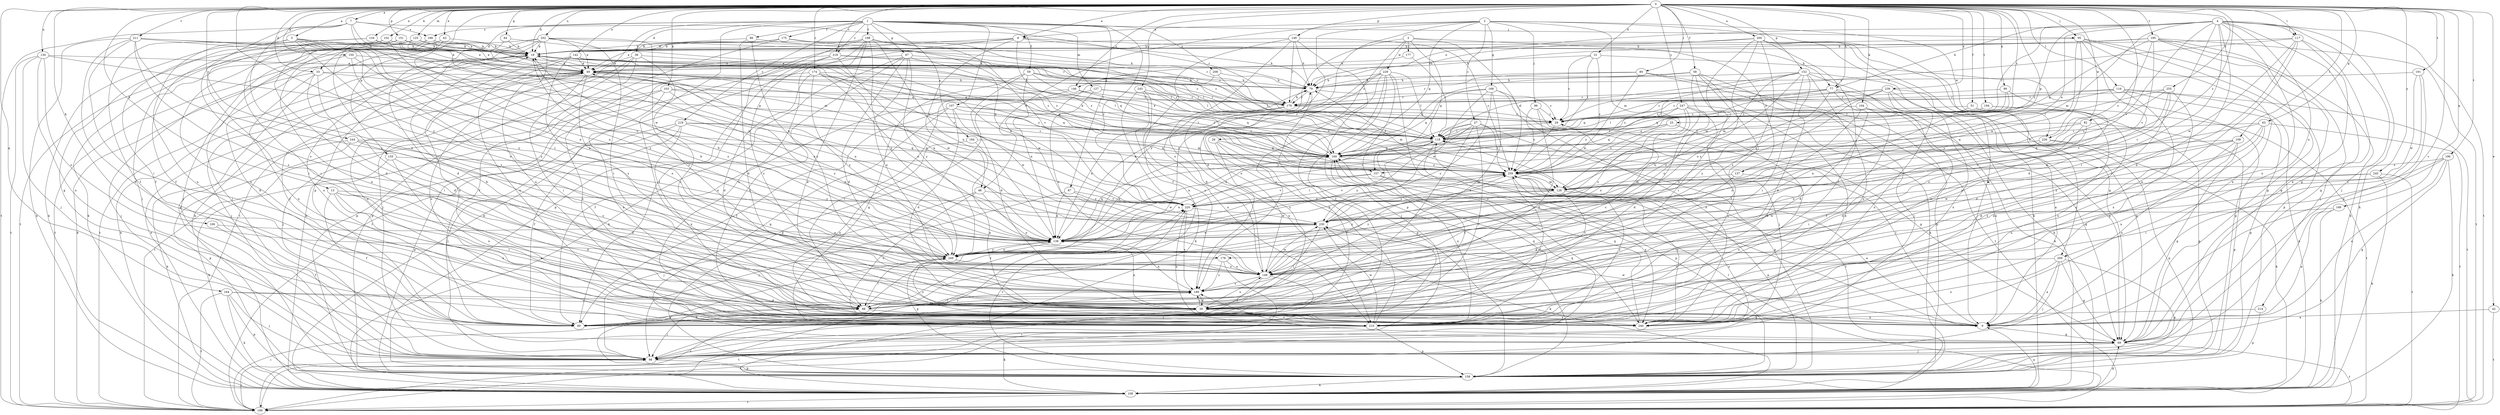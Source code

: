 strict digraph  {
0;
1;
2;
3;
4;
5;
7;
8;
9;
13;
19;
25;
27;
28;
29;
31;
33;
38;
39;
42;
43;
48;
49;
51;
58;
59;
60;
63;
64;
67;
69;
77;
79;
80;
82;
86;
87;
88;
95;
96;
98;
99;
102;
103;
104;
106;
107;
108;
109;
116;
117;
118;
125;
127;
128;
130;
134;
137;
138;
142;
146;
148;
149;
150;
151;
152;
155;
157;
158;
164;
166;
168;
169;
174;
175;
177;
178;
179;
184;
188;
189;
191;
194;
195;
196;
198;
199;
200;
202;
208;
209;
210;
211;
214;
218;
219;
220;
226;
229;
230;
239;
240;
243;
244;
245;
247;
249;
255;
259;
0 -> 5  [label=a];
0 -> 7  [label=a];
0 -> 8  [label=a];
0 -> 13  [label=b];
0 -> 19  [label=b];
0 -> 25  [label=c];
0 -> 31  [label=d];
0 -> 33  [label=d];
0 -> 42  [label=e];
0 -> 43  [label=e];
0 -> 51  [label=f];
0 -> 58  [label=f];
0 -> 63  [label=g];
0 -> 64  [label=g];
0 -> 77  [label=h];
0 -> 80  [label=i];
0 -> 82  [label=i];
0 -> 95  [label=j];
0 -> 99  [label=k];
0 -> 102  [label=k];
0 -> 103  [label=k];
0 -> 104  [label=k];
0 -> 106  [label=k];
0 -> 109  [label=l];
0 -> 116  [label=l];
0 -> 117  [label=l];
0 -> 125  [label=m];
0 -> 130  [label=n];
0 -> 134  [label=n];
0 -> 142  [label=o];
0 -> 146  [label=o];
0 -> 149  [label=p];
0 -> 150  [label=p];
0 -> 151  [label=p];
0 -> 152  [label=p];
0 -> 155  [label=p];
0 -> 157  [label=p];
0 -> 164  [label=q];
0 -> 166  [label=q];
0 -> 174  [label=r];
0 -> 191  [label=t];
0 -> 194  [label=t];
0 -> 195  [label=t];
0 -> 196  [label=t];
0 -> 200  [label=u];
0 -> 202  [label=u];
0 -> 211  [label=v];
0 -> 214  [label=v];
0 -> 218  [label=v];
0 -> 226  [label=w];
0 -> 239  [label=x];
0 -> 243  [label=y];
0 -> 244  [label=y];
0 -> 245  [label=y];
0 -> 247  [label=y];
0 -> 249  [label=y];
0 -> 255  [label=z];
0 -> 259  [label=z];
1 -> 33  [label=d];
1 -> 38  [label=d];
1 -> 59  [label=f];
1 -> 67  [label=g];
1 -> 86  [label=i];
1 -> 87  [label=i];
1 -> 88  [label=i];
1 -> 95  [label=j];
1 -> 107  [label=k];
1 -> 127  [label=m];
1 -> 175  [label=r];
1 -> 184  [label=s];
1 -> 188  [label=s];
1 -> 198  [label=t];
1 -> 199  [label=t];
1 -> 208  [label=u];
1 -> 218  [label=v];
1 -> 219  [label=v];
1 -> 220  [label=v];
2 -> 8  [label=a];
2 -> 27  [label=c];
2 -> 39  [label=d];
2 -> 48  [label=e];
2 -> 88  [label=i];
2 -> 96  [label=j];
2 -> 128  [label=m];
2 -> 168  [label=q];
2 -> 169  [label=q];
2 -> 209  [label=u];
2 -> 226  [label=w];
3 -> 28  [label=c];
3 -> 137  [label=n];
3 -> 157  [label=p];
3 -> 177  [label=r];
3 -> 229  [label=w];
3 -> 249  [label=y];
3 -> 259  [label=z];
4 -> 39  [label=d];
4 -> 69  [label=g];
4 -> 77  [label=h];
4 -> 88  [label=i];
4 -> 98  [label=j];
4 -> 108  [label=k];
4 -> 117  [label=l];
4 -> 118  [label=l];
4 -> 128  [label=m];
4 -> 137  [label=n];
4 -> 146  [label=o];
4 -> 178  [label=r];
4 -> 199  [label=t];
4 -> 209  [label=u];
4 -> 220  [label=v];
4 -> 240  [label=x];
4 -> 259  [label=z];
5 -> 19  [label=b];
5 -> 60  [label=f];
5 -> 138  [label=n];
5 -> 148  [label=o];
5 -> 157  [label=p];
5 -> 178  [label=r];
5 -> 210  [label=u];
5 -> 249  [label=y];
7 -> 128  [label=m];
7 -> 148  [label=o];
7 -> 179  [label=r];
7 -> 188  [label=s];
7 -> 189  [label=s];
7 -> 199  [label=t];
7 -> 230  [label=w];
8 -> 19  [label=b];
8 -> 48  [label=e];
8 -> 77  [label=h];
8 -> 79  [label=h];
8 -> 108  [label=k];
8 -> 199  [label=t];
8 -> 259  [label=z];
9 -> 69  [label=g];
9 -> 118  [label=l];
9 -> 230  [label=w];
9 -> 249  [label=y];
13 -> 9  [label=a];
13 -> 39  [label=d];
13 -> 60  [label=f];
13 -> 88  [label=i];
13 -> 220  [label=v];
13 -> 240  [label=x];
19 -> 49  [label=e];
19 -> 118  [label=l];
19 -> 199  [label=t];
19 -> 210  [label=u];
19 -> 249  [label=y];
25 -> 39  [label=d];
25 -> 118  [label=l];
25 -> 169  [label=q];
25 -> 259  [label=z];
27 -> 60  [label=f];
27 -> 88  [label=i];
27 -> 118  [label=l];
27 -> 138  [label=n];
27 -> 158  [label=p];
27 -> 249  [label=y];
27 -> 259  [label=z];
28 -> 60  [label=f];
28 -> 98  [label=j];
28 -> 169  [label=q];
28 -> 189  [label=s];
29 -> 118  [label=l];
29 -> 220  [label=v];
31 -> 29  [label=c];
31 -> 49  [label=e];
31 -> 118  [label=l];
31 -> 158  [label=p];
31 -> 259  [label=z];
33 -> 39  [label=d];
33 -> 79  [label=h];
33 -> 88  [label=i];
33 -> 98  [label=j];
33 -> 169  [label=q];
33 -> 240  [label=x];
38 -> 49  [label=e];
38 -> 60  [label=f];
38 -> 88  [label=i];
38 -> 98  [label=j];
38 -> 118  [label=l];
38 -> 158  [label=p];
39 -> 60  [label=f];
39 -> 138  [label=n];
39 -> 148  [label=o];
39 -> 189  [label=s];
39 -> 199  [label=t];
39 -> 210  [label=u];
42 -> 9  [label=a];
42 -> 199  [label=t];
43 -> 9  [label=a];
43 -> 19  [label=b];
43 -> 98  [label=j];
48 -> 98  [label=j];
48 -> 148  [label=o];
48 -> 210  [label=u];
48 -> 220  [label=v];
49 -> 60  [label=f];
49 -> 79  [label=h];
49 -> 88  [label=i];
49 -> 98  [label=j];
49 -> 108  [label=k];
49 -> 118  [label=l];
49 -> 138  [label=n];
49 -> 148  [label=o];
49 -> 210  [label=u];
49 -> 259  [label=z];
51 -> 29  [label=c];
51 -> 138  [label=n];
51 -> 158  [label=p];
51 -> 240  [label=x];
58 -> 60  [label=f];
58 -> 79  [label=h];
58 -> 88  [label=i];
58 -> 108  [label=k];
58 -> 148  [label=o];
58 -> 169  [label=q];
58 -> 199  [label=t];
59 -> 39  [label=d];
59 -> 69  [label=g];
59 -> 79  [label=h];
59 -> 118  [label=l];
59 -> 230  [label=w];
59 -> 259  [label=z];
60 -> 19  [label=b];
63 -> 39  [label=d];
63 -> 118  [label=l];
63 -> 199  [label=t];
63 -> 210  [label=u];
63 -> 220  [label=v];
63 -> 249  [label=y];
64 -> 19  [label=b];
64 -> 39  [label=d];
64 -> 259  [label=z];
67 -> 39  [label=d];
67 -> 49  [label=e];
67 -> 108  [label=k];
67 -> 118  [label=l];
67 -> 148  [label=o];
67 -> 210  [label=u];
67 -> 220  [label=v];
67 -> 249  [label=y];
69 -> 98  [label=j];
69 -> 189  [label=s];
69 -> 199  [label=t];
77 -> 29  [label=c];
77 -> 39  [label=d];
77 -> 69  [label=g];
77 -> 108  [label=k];
77 -> 118  [label=l];
77 -> 148  [label=o];
77 -> 179  [label=r];
79 -> 29  [label=c];
79 -> 158  [label=p];
79 -> 179  [label=r];
80 -> 79  [label=h];
80 -> 98  [label=j];
80 -> 158  [label=p];
80 -> 179  [label=r];
80 -> 230  [label=w];
82 -> 39  [label=d];
82 -> 118  [label=l];
82 -> 148  [label=o];
82 -> 158  [label=p];
82 -> 169  [label=q];
86 -> 19  [label=b];
86 -> 29  [label=c];
86 -> 39  [label=d];
86 -> 148  [label=o];
87 -> 98  [label=j];
87 -> 138  [label=n];
87 -> 220  [label=v];
87 -> 230  [label=w];
88 -> 9  [label=a];
88 -> 19  [label=b];
88 -> 98  [label=j];
88 -> 220  [label=v];
88 -> 240  [label=x];
95 -> 9  [label=a];
95 -> 19  [label=b];
95 -> 39  [label=d];
95 -> 69  [label=g];
95 -> 158  [label=p];
95 -> 230  [label=w];
95 -> 249  [label=y];
96 -> 29  [label=c];
96 -> 39  [label=d];
96 -> 69  [label=g];
96 -> 259  [label=z];
98 -> 158  [label=p];
98 -> 169  [label=q];
98 -> 259  [label=z];
99 -> 148  [label=o];
99 -> 169  [label=q];
99 -> 179  [label=r];
99 -> 259  [label=z];
102 -> 19  [label=b];
102 -> 39  [label=d];
102 -> 60  [label=f];
102 -> 138  [label=n];
102 -> 240  [label=x];
103 -> 98  [label=j];
103 -> 169  [label=q];
103 -> 179  [label=r];
103 -> 199  [label=t];
103 -> 240  [label=x];
103 -> 249  [label=y];
104 -> 9  [label=a];
104 -> 29  [label=c];
104 -> 60  [label=f];
104 -> 69  [label=g];
104 -> 148  [label=o];
106 -> 60  [label=f];
106 -> 138  [label=n];
107 -> 29  [label=c];
107 -> 39  [label=d];
107 -> 60  [label=f];
107 -> 69  [label=g];
107 -> 118  [label=l];
107 -> 128  [label=m];
107 -> 230  [label=w];
108 -> 9  [label=a];
108 -> 49  [label=e];
108 -> 69  [label=g];
108 -> 118  [label=l];
108 -> 199  [label=t];
108 -> 220  [label=v];
109 -> 69  [label=g];
109 -> 128  [label=m];
109 -> 138  [label=n];
109 -> 169  [label=q];
109 -> 210  [label=u];
109 -> 240  [label=x];
116 -> 29  [label=c];
116 -> 108  [label=k];
116 -> 118  [label=l];
116 -> 158  [label=p];
116 -> 179  [label=r];
116 -> 199  [label=t];
116 -> 240  [label=x];
117 -> 9  [label=a];
117 -> 19  [label=b];
117 -> 29  [label=c];
117 -> 69  [label=g];
117 -> 88  [label=i];
117 -> 210  [label=u];
117 -> 230  [label=w];
118 -> 49  [label=e];
118 -> 60  [label=f];
118 -> 138  [label=n];
118 -> 158  [label=p];
118 -> 169  [label=q];
125 -> 19  [label=b];
125 -> 88  [label=i];
125 -> 108  [label=k];
125 -> 220  [label=v];
125 -> 230  [label=w];
127 -> 148  [label=o];
127 -> 158  [label=p];
127 -> 179  [label=r];
127 -> 259  [label=z];
128 -> 9  [label=a];
128 -> 39  [label=d];
128 -> 220  [label=v];
128 -> 249  [label=y];
130 -> 49  [label=e];
130 -> 98  [label=j];
130 -> 148  [label=o];
130 -> 199  [label=t];
130 -> 210  [label=u];
130 -> 220  [label=v];
134 -> 19  [label=b];
134 -> 49  [label=e];
134 -> 69  [label=g];
134 -> 108  [label=k];
137 -> 128  [label=m];
137 -> 189  [label=s];
137 -> 210  [label=u];
138 -> 19  [label=b];
138 -> 49  [label=e];
138 -> 118  [label=l];
138 -> 158  [label=p];
138 -> 169  [label=q];
138 -> 249  [label=y];
138 -> 259  [label=z];
142 -> 29  [label=c];
142 -> 49  [label=e];
142 -> 169  [label=q];
142 -> 189  [label=s];
142 -> 210  [label=u];
142 -> 240  [label=x];
146 -> 60  [label=f];
146 -> 88  [label=i];
146 -> 169  [label=q];
146 -> 179  [label=r];
148 -> 60  [label=f];
148 -> 79  [label=h];
148 -> 98  [label=j];
148 -> 189  [label=s];
148 -> 230  [label=w];
148 -> 259  [label=z];
149 -> 19  [label=b];
149 -> 60  [label=f];
149 -> 79  [label=h];
149 -> 148  [label=o];
149 -> 158  [label=p];
149 -> 179  [label=r];
149 -> 259  [label=z];
150 -> 49  [label=e];
150 -> 138  [label=n];
150 -> 199  [label=t];
150 -> 249  [label=y];
151 -> 19  [label=b];
151 -> 49  [label=e];
151 -> 60  [label=f];
151 -> 88  [label=i];
151 -> 179  [label=r];
151 -> 189  [label=s];
151 -> 230  [label=w];
152 -> 39  [label=d];
152 -> 79  [label=h];
152 -> 88  [label=i];
152 -> 108  [label=k];
152 -> 118  [label=l];
152 -> 128  [label=m];
152 -> 210  [label=u];
152 -> 240  [label=x];
152 -> 249  [label=y];
152 -> 259  [label=z];
155 -> 39  [label=d];
155 -> 108  [label=k];
155 -> 240  [label=x];
155 -> 259  [label=z];
157 -> 128  [label=m];
157 -> 138  [label=n];
157 -> 220  [label=v];
157 -> 240  [label=x];
158 -> 108  [label=k];
158 -> 220  [label=v];
158 -> 249  [label=y];
164 -> 39  [label=d];
164 -> 88  [label=i];
164 -> 98  [label=j];
164 -> 108  [label=k];
164 -> 158  [label=p];
164 -> 199  [label=t];
166 -> 9  [label=a];
166 -> 108  [label=k];
166 -> 230  [label=w];
168 -> 98  [label=j];
168 -> 169  [label=q];
168 -> 179  [label=r];
168 -> 189  [label=s];
168 -> 230  [label=w];
168 -> 240  [label=x];
168 -> 249  [label=y];
169 -> 19  [label=b];
169 -> 138  [label=n];
169 -> 210  [label=u];
169 -> 259  [label=z];
174 -> 39  [label=d];
174 -> 79  [label=h];
174 -> 138  [label=n];
174 -> 169  [label=q];
174 -> 230  [label=w];
174 -> 240  [label=x];
174 -> 249  [label=y];
175 -> 19  [label=b];
175 -> 29  [label=c];
175 -> 49  [label=e];
175 -> 108  [label=k];
175 -> 259  [label=z];
177 -> 49  [label=e];
177 -> 118  [label=l];
178 -> 88  [label=i];
178 -> 148  [label=o];
178 -> 189  [label=s];
178 -> 199  [label=t];
179 -> 19  [label=b];
179 -> 29  [label=c];
179 -> 79  [label=h];
179 -> 138  [label=n];
179 -> 210  [label=u];
184 -> 9  [label=a];
184 -> 169  [label=q];
184 -> 240  [label=x];
188 -> 19  [label=b];
188 -> 98  [label=j];
188 -> 169  [label=q];
188 -> 199  [label=t];
188 -> 249  [label=y];
189 -> 29  [label=c];
189 -> 39  [label=d];
189 -> 88  [label=i];
189 -> 138  [label=n];
191 -> 9  [label=a];
191 -> 79  [label=h];
191 -> 189  [label=s];
191 -> 230  [label=w];
194 -> 29  [label=c];
194 -> 118  [label=l];
194 -> 199  [label=t];
194 -> 240  [label=x];
195 -> 19  [label=b];
195 -> 69  [label=g];
195 -> 79  [label=h];
195 -> 98  [label=j];
195 -> 108  [label=k];
195 -> 169  [label=q];
195 -> 199  [label=t];
195 -> 220  [label=v];
195 -> 259  [label=z];
196 -> 9  [label=a];
196 -> 69  [label=g];
196 -> 88  [label=i];
196 -> 108  [label=k];
196 -> 148  [label=o];
196 -> 259  [label=z];
198 -> 9  [label=a];
198 -> 19  [label=b];
198 -> 60  [label=f];
198 -> 138  [label=n];
198 -> 158  [label=p];
198 -> 179  [label=r];
198 -> 210  [label=u];
198 -> 220  [label=v];
198 -> 249  [label=y];
199 -> 19  [label=b];
199 -> 88  [label=i];
199 -> 98  [label=j];
199 -> 118  [label=l];
199 -> 189  [label=s];
200 -> 9  [label=a];
200 -> 19  [label=b];
200 -> 60  [label=f];
200 -> 69  [label=g];
200 -> 79  [label=h];
200 -> 108  [label=k];
200 -> 148  [label=o];
200 -> 189  [label=s];
200 -> 230  [label=w];
202 -> 19  [label=b];
202 -> 49  [label=e];
202 -> 69  [label=g];
202 -> 79  [label=h];
202 -> 88  [label=i];
202 -> 98  [label=j];
202 -> 108  [label=k];
202 -> 158  [label=p];
202 -> 189  [label=s];
202 -> 210  [label=u];
208 -> 79  [label=h];
208 -> 118  [label=l];
208 -> 138  [label=n];
209 -> 9  [label=a];
209 -> 69  [label=g];
209 -> 98  [label=j];
209 -> 148  [label=o];
209 -> 158  [label=p];
209 -> 240  [label=x];
210 -> 49  [label=e];
210 -> 79  [label=h];
210 -> 108  [label=k];
210 -> 158  [label=p];
210 -> 169  [label=q];
210 -> 199  [label=t];
210 -> 230  [label=w];
210 -> 259  [label=z];
211 -> 19  [label=b];
211 -> 49  [label=e];
211 -> 88  [label=i];
211 -> 108  [label=k];
211 -> 169  [label=q];
211 -> 189  [label=s];
211 -> 240  [label=x];
211 -> 249  [label=y];
214 -> 158  [label=p];
214 -> 210  [label=u];
218 -> 29  [label=c];
218 -> 49  [label=e];
218 -> 118  [label=l];
218 -> 138  [label=n];
218 -> 158  [label=p];
218 -> 189  [label=s];
219 -> 60  [label=f];
219 -> 98  [label=j];
219 -> 118  [label=l];
219 -> 138  [label=n];
219 -> 158  [label=p];
219 -> 240  [label=x];
219 -> 259  [label=z];
220 -> 19  [label=b];
220 -> 189  [label=s];
220 -> 210  [label=u];
220 -> 230  [label=w];
226 -> 88  [label=i];
226 -> 108  [label=k];
226 -> 158  [label=p];
226 -> 169  [label=q];
226 -> 259  [label=z];
229 -> 9  [label=a];
229 -> 60  [label=f];
229 -> 79  [label=h];
229 -> 98  [label=j];
229 -> 118  [label=l];
229 -> 138  [label=n];
229 -> 148  [label=o];
229 -> 189  [label=s];
229 -> 240  [label=x];
230 -> 49  [label=e];
230 -> 88  [label=i];
230 -> 108  [label=k];
230 -> 138  [label=n];
230 -> 259  [label=z];
239 -> 9  [label=a];
239 -> 69  [label=g];
239 -> 138  [label=n];
239 -> 169  [label=q];
239 -> 179  [label=r];
239 -> 210  [label=u];
239 -> 240  [label=x];
239 -> 249  [label=y];
240 -> 169  [label=q];
240 -> 259  [label=z];
243 -> 108  [label=k];
243 -> 128  [label=m];
243 -> 179  [label=r];
243 -> 189  [label=s];
243 -> 210  [label=u];
244 -> 108  [label=k];
244 -> 138  [label=n];
244 -> 158  [label=p];
244 -> 169  [label=q];
244 -> 189  [label=s];
245 -> 108  [label=k];
245 -> 128  [label=m];
245 -> 199  [label=t];
245 -> 230  [label=w];
247 -> 29  [label=c];
247 -> 39  [label=d];
247 -> 148  [label=o];
247 -> 210  [label=u];
247 -> 240  [label=x];
247 -> 249  [label=y];
247 -> 259  [label=z];
249 -> 19  [label=b];
249 -> 88  [label=i];
249 -> 138  [label=n];
249 -> 148  [label=o];
255 -> 39  [label=d];
255 -> 118  [label=l];
255 -> 179  [label=r];
255 -> 210  [label=u];
255 -> 220  [label=v];
255 -> 259  [label=z];
259 -> 60  [label=f];
259 -> 79  [label=h];
259 -> 128  [label=m];
259 -> 158  [label=p];
259 -> 220  [label=v];
}

